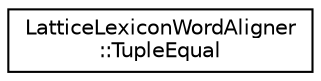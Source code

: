 digraph "Graphical Class Hierarchy"
{
  edge [fontname="Helvetica",fontsize="10",labelfontname="Helvetica",labelfontsize="10"];
  node [fontname="Helvetica",fontsize="10",shape=record];
  rankdir="LR";
  Node0 [label="LatticeLexiconWordAligner\l::TupleEqual",height=0.2,width=0.4,color="black", fillcolor="white", style="filled",URL="$structkaldi_1_1LatticeLexiconWordAligner_1_1TupleEqual.html"];
}
